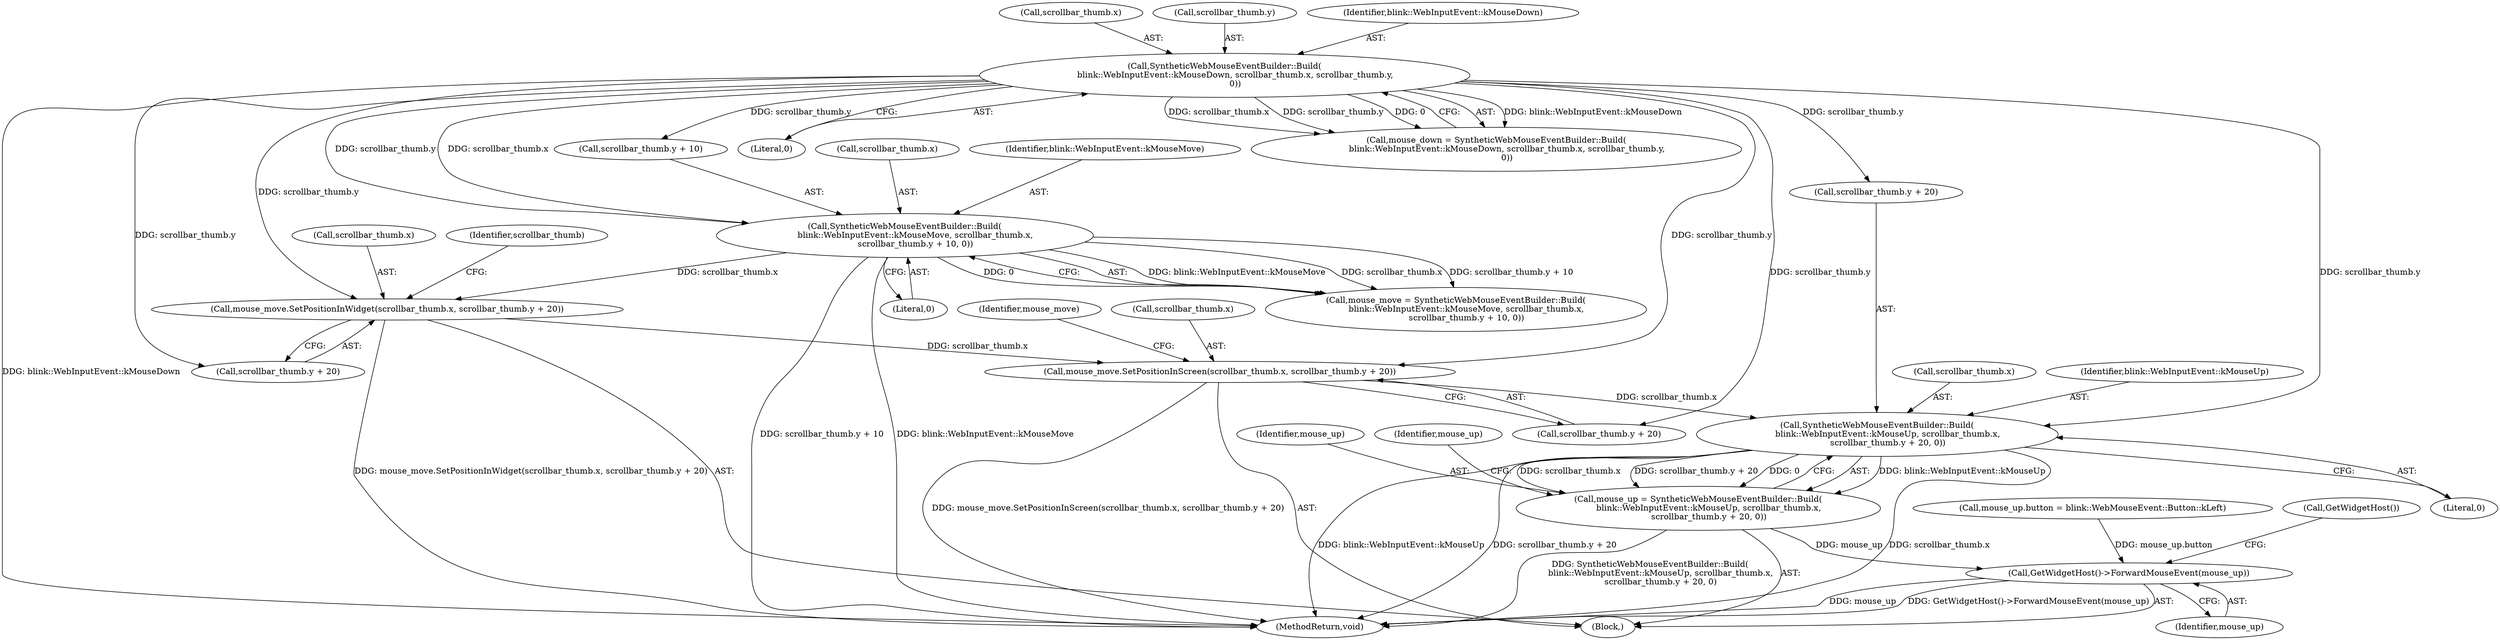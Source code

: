 digraph "1_Chrome_14f2111f9cec919a450115ce4914f228effca58e_1@API" {
"1000158" [label="(Call,mouse_move.SetPositionInScreen(scrollbar_thumb.x, scrollbar_thumb.y + 20))"];
"1000149" [label="(Call,mouse_move.SetPositionInWidget(scrollbar_thumb.x, scrollbar_thumb.y + 20))"];
"1000127" [label="(Call,SyntheticWebMouseEventBuilder::Build(\n        blink::WebInputEvent::kMouseMove, scrollbar_thumb.x,\n        scrollbar_thumb.y + 10, 0))"];
"1000106" [label="(Call,SyntheticWebMouseEventBuilder::Build(\n        blink::WebInputEvent::kMouseDown, scrollbar_thumb.x, scrollbar_thumb.y,\n        0))"];
"1000174" [label="(Call,SyntheticWebMouseEventBuilder::Build(\n        blink::WebInputEvent::kMouseUp, scrollbar_thumb.x,\n        scrollbar_thumb.y + 20, 0))"];
"1000172" [label="(Call,mouse_up = SyntheticWebMouseEventBuilder::Build(\n        blink::WebInputEvent::kMouseUp, scrollbar_thumb.x,\n        scrollbar_thumb.y + 20, 0))"];
"1000192" [label="(Call,GetWidgetHost()->ForwardMouseEvent(mouse_up))"];
"1000108" [label="(Call,scrollbar_thumb.x)"];
"1000184" [label="(Literal,0)"];
"1000111" [label="(Call,scrollbar_thumb.y)"];
"1000125" [label="(Call,mouse_move = SyntheticWebMouseEventBuilder::Build(\n        blink::WebInputEvent::kMouseMove, scrollbar_thumb.x,\n        scrollbar_thumb.y + 10, 0))"];
"1000106" [label="(Call,SyntheticWebMouseEventBuilder::Build(\n        blink::WebInputEvent::kMouseDown, scrollbar_thumb.x, scrollbar_thumb.y,\n        0))"];
"1000101" [label="(Block,)"];
"1000179" [label="(Call,scrollbar_thumb.y + 20)"];
"1000114" [label="(Literal,0)"];
"1000127" [label="(Call,SyntheticWebMouseEventBuilder::Build(\n        blink::WebInputEvent::kMouseMove, scrollbar_thumb.x,\n        scrollbar_thumb.y + 10, 0))"];
"1000174" [label="(Call,SyntheticWebMouseEventBuilder::Build(\n        blink::WebInputEvent::kMouseUp, scrollbar_thumb.x,\n        scrollbar_thumb.y + 20, 0))"];
"1000193" [label="(Identifier,mouse_up)"];
"1000173" [label="(Identifier,mouse_up)"];
"1000129" [label="(Call,scrollbar_thumb.x)"];
"1000137" [label="(Literal,0)"];
"1000168" [label="(Identifier,mouse_move)"];
"1000176" [label="(Call,scrollbar_thumb.x)"];
"1000150" [label="(Call,scrollbar_thumb.x)"];
"1000187" [label="(Identifier,mouse_up)"];
"1000159" [label="(Call,scrollbar_thumb.x)"];
"1000128" [label="(Identifier,blink::WebInputEvent::kMouseMove)"];
"1000149" [label="(Call,mouse_move.SetPositionInWidget(scrollbar_thumb.x, scrollbar_thumb.y + 20))"];
"1000175" [label="(Identifier,blink::WebInputEvent::kMouseUp)"];
"1000172" [label="(Call,mouse_up = SyntheticWebMouseEventBuilder::Build(\n        blink::WebInputEvent::kMouseUp, scrollbar_thumb.x,\n        scrollbar_thumb.y + 20, 0))"];
"1000192" [label="(Call,GetWidgetHost()->ForwardMouseEvent(mouse_up))"];
"1000158" [label="(Call,mouse_move.SetPositionInScreen(scrollbar_thumb.x, scrollbar_thumb.y + 20))"];
"1000195" [label="(Call,GetWidgetHost())"];
"1000107" [label="(Identifier,blink::WebInputEvent::kMouseDown)"];
"1000185" [label="(Call,mouse_up.button = blink::WebMouseEvent::Button::kLeft)"];
"1000261" [label="(MethodReturn,void)"];
"1000162" [label="(Call,scrollbar_thumb.y + 20)"];
"1000160" [label="(Identifier,scrollbar_thumb)"];
"1000104" [label="(Call,mouse_down = SyntheticWebMouseEventBuilder::Build(\n        blink::WebInputEvent::kMouseDown, scrollbar_thumb.x, scrollbar_thumb.y,\n        0))"];
"1000132" [label="(Call,scrollbar_thumb.y + 10)"];
"1000153" [label="(Call,scrollbar_thumb.y + 20)"];
"1000158" -> "1000101"  [label="AST: "];
"1000158" -> "1000162"  [label="CFG: "];
"1000159" -> "1000158"  [label="AST: "];
"1000162" -> "1000158"  [label="AST: "];
"1000168" -> "1000158"  [label="CFG: "];
"1000158" -> "1000261"  [label="DDG: mouse_move.SetPositionInScreen(scrollbar_thumb.x, scrollbar_thumb.y + 20)"];
"1000149" -> "1000158"  [label="DDG: scrollbar_thumb.x"];
"1000106" -> "1000158"  [label="DDG: scrollbar_thumb.y"];
"1000158" -> "1000174"  [label="DDG: scrollbar_thumb.x"];
"1000149" -> "1000101"  [label="AST: "];
"1000149" -> "1000153"  [label="CFG: "];
"1000150" -> "1000149"  [label="AST: "];
"1000153" -> "1000149"  [label="AST: "];
"1000160" -> "1000149"  [label="CFG: "];
"1000149" -> "1000261"  [label="DDG: mouse_move.SetPositionInWidget(scrollbar_thumb.x, scrollbar_thumb.y + 20)"];
"1000127" -> "1000149"  [label="DDG: scrollbar_thumb.x"];
"1000106" -> "1000149"  [label="DDG: scrollbar_thumb.y"];
"1000127" -> "1000125"  [label="AST: "];
"1000127" -> "1000137"  [label="CFG: "];
"1000128" -> "1000127"  [label="AST: "];
"1000129" -> "1000127"  [label="AST: "];
"1000132" -> "1000127"  [label="AST: "];
"1000137" -> "1000127"  [label="AST: "];
"1000125" -> "1000127"  [label="CFG: "];
"1000127" -> "1000261"  [label="DDG: scrollbar_thumb.y + 10"];
"1000127" -> "1000261"  [label="DDG: blink::WebInputEvent::kMouseMove"];
"1000127" -> "1000125"  [label="DDG: blink::WebInputEvent::kMouseMove"];
"1000127" -> "1000125"  [label="DDG: scrollbar_thumb.x"];
"1000127" -> "1000125"  [label="DDG: scrollbar_thumb.y + 10"];
"1000127" -> "1000125"  [label="DDG: 0"];
"1000106" -> "1000127"  [label="DDG: scrollbar_thumb.x"];
"1000106" -> "1000127"  [label="DDG: scrollbar_thumb.y"];
"1000106" -> "1000104"  [label="AST: "];
"1000106" -> "1000114"  [label="CFG: "];
"1000107" -> "1000106"  [label="AST: "];
"1000108" -> "1000106"  [label="AST: "];
"1000111" -> "1000106"  [label="AST: "];
"1000114" -> "1000106"  [label="AST: "];
"1000104" -> "1000106"  [label="CFG: "];
"1000106" -> "1000261"  [label="DDG: blink::WebInputEvent::kMouseDown"];
"1000106" -> "1000104"  [label="DDG: blink::WebInputEvent::kMouseDown"];
"1000106" -> "1000104"  [label="DDG: scrollbar_thumb.x"];
"1000106" -> "1000104"  [label="DDG: scrollbar_thumb.y"];
"1000106" -> "1000104"  [label="DDG: 0"];
"1000106" -> "1000132"  [label="DDG: scrollbar_thumb.y"];
"1000106" -> "1000153"  [label="DDG: scrollbar_thumb.y"];
"1000106" -> "1000162"  [label="DDG: scrollbar_thumb.y"];
"1000106" -> "1000174"  [label="DDG: scrollbar_thumb.y"];
"1000106" -> "1000179"  [label="DDG: scrollbar_thumb.y"];
"1000174" -> "1000172"  [label="AST: "];
"1000174" -> "1000184"  [label="CFG: "];
"1000175" -> "1000174"  [label="AST: "];
"1000176" -> "1000174"  [label="AST: "];
"1000179" -> "1000174"  [label="AST: "];
"1000184" -> "1000174"  [label="AST: "];
"1000172" -> "1000174"  [label="CFG: "];
"1000174" -> "1000261"  [label="DDG: scrollbar_thumb.y + 20"];
"1000174" -> "1000261"  [label="DDG: scrollbar_thumb.x"];
"1000174" -> "1000261"  [label="DDG: blink::WebInputEvent::kMouseUp"];
"1000174" -> "1000172"  [label="DDG: blink::WebInputEvent::kMouseUp"];
"1000174" -> "1000172"  [label="DDG: scrollbar_thumb.x"];
"1000174" -> "1000172"  [label="DDG: scrollbar_thumb.y + 20"];
"1000174" -> "1000172"  [label="DDG: 0"];
"1000172" -> "1000101"  [label="AST: "];
"1000173" -> "1000172"  [label="AST: "];
"1000187" -> "1000172"  [label="CFG: "];
"1000172" -> "1000261"  [label="DDG: SyntheticWebMouseEventBuilder::Build(\n        blink::WebInputEvent::kMouseUp, scrollbar_thumb.x,\n        scrollbar_thumb.y + 20, 0)"];
"1000172" -> "1000192"  [label="DDG: mouse_up"];
"1000192" -> "1000101"  [label="AST: "];
"1000192" -> "1000193"  [label="CFG: "];
"1000193" -> "1000192"  [label="AST: "];
"1000195" -> "1000192"  [label="CFG: "];
"1000192" -> "1000261"  [label="DDG: mouse_up"];
"1000192" -> "1000261"  [label="DDG: GetWidgetHost()->ForwardMouseEvent(mouse_up)"];
"1000185" -> "1000192"  [label="DDG: mouse_up.button"];
}
